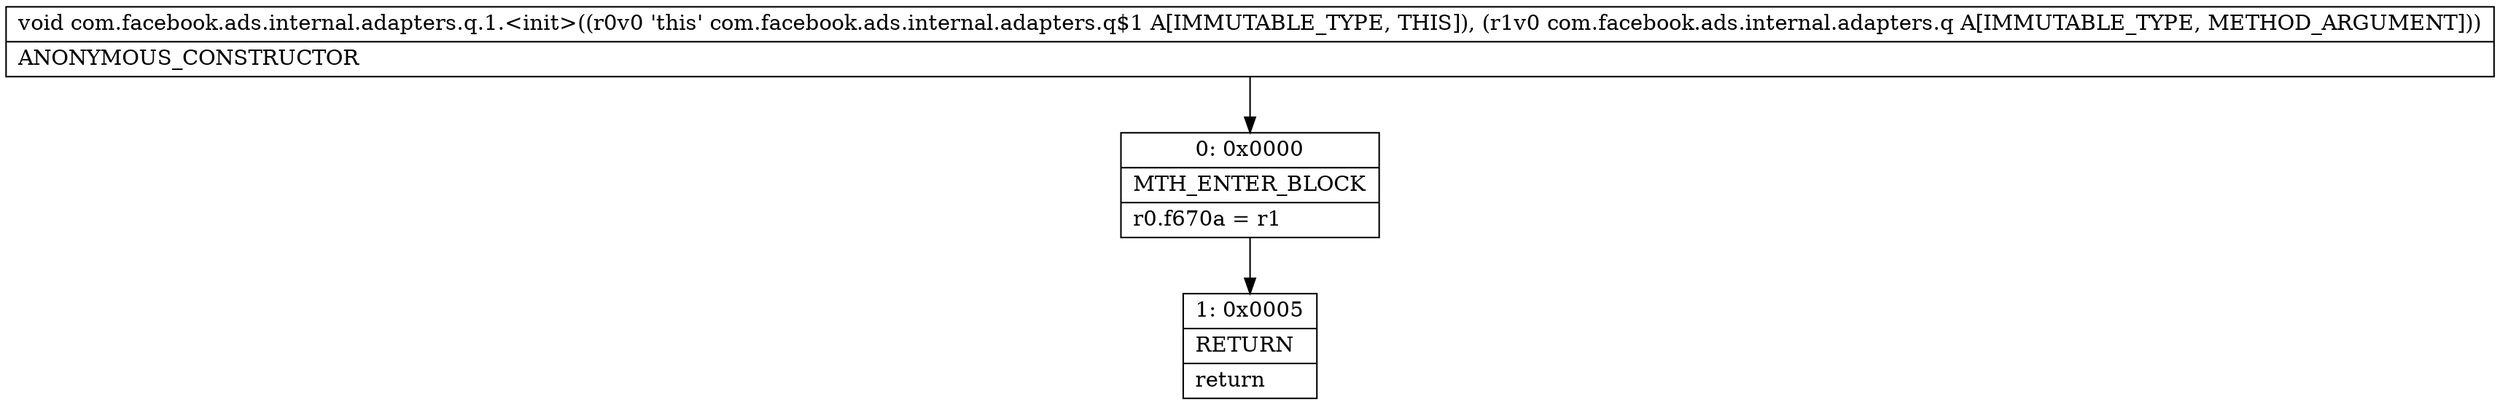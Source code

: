 digraph "CFG forcom.facebook.ads.internal.adapters.q.1.\<init\>(Lcom\/facebook\/ads\/internal\/adapters\/q;)V" {
Node_0 [shape=record,label="{0\:\ 0x0000|MTH_ENTER_BLOCK\l|r0.f670a = r1\l}"];
Node_1 [shape=record,label="{1\:\ 0x0005|RETURN\l|return\l}"];
MethodNode[shape=record,label="{void com.facebook.ads.internal.adapters.q.1.\<init\>((r0v0 'this' com.facebook.ads.internal.adapters.q$1 A[IMMUTABLE_TYPE, THIS]), (r1v0 com.facebook.ads.internal.adapters.q A[IMMUTABLE_TYPE, METHOD_ARGUMENT]))  | ANONYMOUS_CONSTRUCTOR\l}"];
MethodNode -> Node_0;
Node_0 -> Node_1;
}

